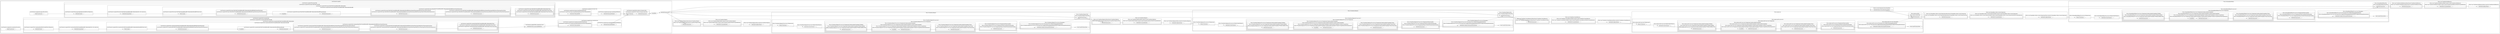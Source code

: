 digraph {
    rankdir=LR
    subgraph cluster_0 {
        label = ""
        subgraph cluster_1 {
            label = "Load Datastore snapshot"
            subgraph cluster_2 {
                label = "Load Datastore snapshot/Get export file patterns"
                3 [label="Read(CreateSource)"]
            }
            subgraph cluster_4 {
                label = "Load Datastore snapshot/Find export files"
                subgraph cluster_5 {
                    label = "Load Datastore snapshot/Find export files/FileIO.MatchAll"
                    subgraph cluster_6 {
                        label = "Load Datastore snapshot/Find export files/FileIO.MatchAll/Match filepatterns"
                        7 [label="ParMultiDo(Match)"]
                        3 -> 7 [style=solid label=""]
                    }
                    subgraph cluster_8 {
                        label = "Load Datastore snapshot/Find export files/FileIO.MatchAll/Reshuffle.ViaRandomKey"
                        subgraph cluster_9 {
                            label = "Load Datastore snapshot/Find export files/FileIO.MatchAll/Reshuffle.ViaRandomKey/Pair with random key"
                            10 [label="ParMultiDo(AssignShard)"]
                            7 -> 10 [style=solid label=""]
                        }
                        subgraph cluster_11 {
                            label = "Load Datastore snapshot/Find export files/FileIO.MatchAll/Reshuffle.ViaRandomKey/Reshuffle"
                            subgraph cluster_12 {
                                label = "Load Datastore snapshot/Find export files/FileIO.MatchAll/Reshuffle.ViaRandomKey/Reshuffle/Window.Into()"
                                13 [label="Window.Assign"]
                                10 -> 13 [style=solid label=""]
                            }
                            subgraph cluster_14 {
                                label = "Load Datastore snapshot/Find export files/FileIO.MatchAll/Reshuffle.ViaRandomKey/Reshuffle/ReifyOriginalTimestamps"
                                subgraph cluster_15 {
                                    label = "Load Datastore snapshot/Find export files/FileIO.MatchAll/Reshuffle.ViaRandomKey/Reshuffle/ReifyOriginalTimestamps/ParDo(Anonymous)"
                                    16 [label="ParMultiDo(Anonymous)"]
                                    13 -> 16 [style=solid label=""]
                                }
                            }
                            17 [label="GroupByKey"]
                            16 -> 17 [style=solid label=""]
                            subgraph cluster_18 {
                                label = "Load Datastore snapshot/Find export files/FileIO.MatchAll/Reshuffle.ViaRandomKey/Reshuffle/ExpandIterable"
                                19 [label="ParMultiDo(Anonymous)"]
                                17 -> 19 [style=solid label=""]
                            }
                            subgraph cluster_20 {
                                label = "Load Datastore snapshot/Find export files/FileIO.MatchAll/Reshuffle.ViaRandomKey/Reshuffle/RestoreOriginalTimestamps"
                                subgraph cluster_21 {
                                    label = "Load Datastore snapshot/Find export files/FileIO.MatchAll/Reshuffle.ViaRandomKey/Reshuffle/RestoreOriginalTimestamps/ReifyTimestamps.RemoveWildcard"
                                    subgraph cluster_22 {
                                        label = "Load Datastore snapshot/Find export files/FileIO.MatchAll/Reshuffle.ViaRandomKey/Reshuffle/RestoreOriginalTimestamps/ReifyTimestamps.RemoveWildcard/ParDo(Anonymous)"
                                        23 [label="ParMultiDo(Anonymous)"]
                                        19 -> 23 [style=solid label=""]
                                    }
                                }
                                subgraph cluster_24 {
                                    label = "Load Datastore snapshot/Find export files/FileIO.MatchAll/Reshuffle.ViaRandomKey/Reshuffle/RestoreOriginalTimestamps/Reify.ExtractTimestampsFromValues"
                                    subgraph cluster_25 {
                                        label = "Load Datastore snapshot/Find export files/FileIO.MatchAll/Reshuffle.ViaRandomKey/Reshuffle/RestoreOriginalTimestamps/Reify.ExtractTimestampsFromValues/ParDo(Anonymous)"
                                        26 [label="ParMultiDo(Anonymous)"]
                                        23 -> 26 [style=solid label=""]
                                    }
                                }
                            }
                        }
                        subgraph cluster_27 {
                            label = "Load Datastore snapshot/Find export files/FileIO.MatchAll/Reshuffle.ViaRandomKey/Values"
                            subgraph cluster_28 {
                                label = "Load Datastore snapshot/Find export files/FileIO.MatchAll/Reshuffle.ViaRandomKey/Values/Values"
                                subgraph cluster_29 {
                                    label = "Load Datastore snapshot/Find export files/FileIO.MatchAll/Reshuffle.ViaRandomKey/Values/Values/Map"
                                    30 [label="ParMultiDo(Anonymous)"]
                                    26 -> 30 [style=solid label=""]
                                }
                            }
                        }
                    }
                }
            }
            subgraph cluster_31 {
                label = "Load Datastore snapshot/Load export data"
                subgraph cluster_32 {
                    label = "Load Datastore snapshot/Load export data/FileIO.ReadMatches"
                    subgraph cluster_33 {
                        label = "Load Datastore snapshot/Load export data/FileIO.ReadMatches/ParDo(ToReadableFile)"
                        34 [label="ParMultiDo(ToReadableFile)"]
                        30 -> 34 [style=solid label=""]
                    }
                }
                subgraph cluster_35 {
                    label = "Load Datastore snapshot/Load export data/BackupFileReader"
                    36 [label="ParMultiDo(BackupFileReader)"]
                    34 -> 36 [style=solid label=""]
                }
            }
            subgraph cluster_37 {
                label = "Load Datastore snapshot/Get commitlog file patterns"
                38 [label="Read(CreateSource)"]
            }
            subgraph cluster_39 {
                label = "Load Datastore snapshot/Find commitlog files"
                subgraph cluster_40 {
                    label = "Load Datastore snapshot/Find commitlog files/FileIO.MatchAll"
                    subgraph cluster_41 {
                        label = "Load Datastore snapshot/Find commitlog files/FileIO.MatchAll/Match filepatterns"
                        42 [label="ParMultiDo(Match)"]
                        38 -> 42 [style=solid label=""]
                    }
                    subgraph cluster_43 {
                        label = "Load Datastore snapshot/Find commitlog files/FileIO.MatchAll/Reshuffle.ViaRandomKey"
                        subgraph cluster_44 {
                            label = "Load Datastore snapshot/Find commitlog files/FileIO.MatchAll/Reshuffle.ViaRandomKey/Pair with random key"
                            45 [label="ParMultiDo(AssignShard)"]
                            42 -> 45 [style=solid label=""]
                        }
                        subgraph cluster_46 {
                            label = "Load Datastore snapshot/Find commitlog files/FileIO.MatchAll/Reshuffle.ViaRandomKey/Reshuffle"
                            subgraph cluster_47 {
                                label = "Load Datastore snapshot/Find commitlog files/FileIO.MatchAll/Reshuffle.ViaRandomKey/Reshuffle/Window.Into()"
                                48 [label="Window.Assign"]
                                45 -> 48 [style=solid label=""]
                            }
                            subgraph cluster_49 {
                                label = "Load Datastore snapshot/Find commitlog files/FileIO.MatchAll/Reshuffle.ViaRandomKey/Reshuffle/ReifyOriginalTimestamps"
                                subgraph cluster_50 {
                                    label = "Load Datastore snapshot/Find commitlog files/FileIO.MatchAll/Reshuffle.ViaRandomKey/Reshuffle/ReifyOriginalTimestamps/ParDo(Anonymous)"
                                    51 [label="ParMultiDo(Anonymous)"]
                                    48 -> 51 [style=solid label=""]
                                }
                            }
                            52 [label="GroupByKey"]
                            51 -> 52 [style=solid label=""]
                            subgraph cluster_53 {
                                label = "Load Datastore snapshot/Find commitlog files/FileIO.MatchAll/Reshuffle.ViaRandomKey/Reshuffle/ExpandIterable"
                                54 [label="ParMultiDo(Anonymous)"]
                                52 -> 54 [style=solid label=""]
                            }
                            subgraph cluster_55 {
                                label = "Load Datastore snapshot/Find commitlog files/FileIO.MatchAll/Reshuffle.ViaRandomKey/Reshuffle/RestoreOriginalTimestamps"
                                subgraph cluster_56 {
                                    label = "Load Datastore snapshot/Find commitlog files/FileIO.MatchAll/Reshuffle.ViaRandomKey/Reshuffle/RestoreOriginalTimestamps/ReifyTimestamps.RemoveWildcard"
                                    subgraph cluster_57 {
                                        label = "Load Datastore snapshot/Find commitlog files/FileIO.MatchAll/Reshuffle.ViaRandomKey/Reshuffle/RestoreOriginalTimestamps/ReifyTimestamps.RemoveWildcard/ParDo(Anonymous)"
                                        58 [label="ParMultiDo(Anonymous)"]
                                        54 -> 58 [style=solid label=""]
                                    }
                                }
                                subgraph cluster_59 {
                                    label = "Load Datastore snapshot/Find commitlog files/FileIO.MatchAll/Reshuffle.ViaRandomKey/Reshuffle/RestoreOriginalTimestamps/Reify.ExtractTimestampsFromValues"
                                    subgraph cluster_60 {
                                        label = "Load Datastore snapshot/Find commitlog files/FileIO.MatchAll/Reshuffle.ViaRandomKey/Reshuffle/RestoreOriginalTimestamps/Reify.ExtractTimestampsFromValues/ParDo(Anonymous)"
                                        61 [label="ParMultiDo(Anonymous)"]
                                        58 -> 61 [style=solid label=""]
                                    }
                                }
                            }
                        }
                        subgraph cluster_62 {
                            label = "Load Datastore snapshot/Find commitlog files/FileIO.MatchAll/Reshuffle.ViaRandomKey/Values"
                            subgraph cluster_63 {
                                label = "Load Datastore snapshot/Find commitlog files/FileIO.MatchAll/Reshuffle.ViaRandomKey/Values/Values"
                                subgraph cluster_64 {
                                    label = "Load Datastore snapshot/Find commitlog files/FileIO.MatchAll/Reshuffle.ViaRandomKey/Values/Values/Map"
                                    65 [label="ParMultiDo(Anonymous)"]
                                    61 -> 65 [style=solid label=""]
                                }
                            }
                        }
                    }
                }
            }
            subgraph cluster_66 {
                label = "Load Datastore snapshot/Filter commitLog by time"
                67 [label="ParMultiDo(FilterCommitLogFileByTime)"]
                65 -> 67 [style=solid label=""]
            }
            subgraph cluster_68 {
                label = "Load Datastore snapshot/Load commitlog data"
                subgraph cluster_69 {
                    label = "Load Datastore snapshot/Load commitlog data/FileIO.ReadMatches"
                    subgraph cluster_70 {
                        label = "Load Datastore snapshot/Load commitlog data/FileIO.ReadMatches/ParDo(ToReadableFile)"
                        71 [label="ParMultiDo(ToReadableFile)"]
                        67 -> 71 [style=solid label=""]
                    }
                }
                subgraph cluster_72 {
                    label = "Load Datastore snapshot/Load commitlog data/BackupFileReader"
                    73 [label="ParMultiDo(BackupFileReader)"]
                    71 -> 73 [style=solid label=""]
                }
            }
            74 [label="Flatten.PCollections"]
            36 -> 74 [style=solid label=""]
            73 -> 74 [style=solid label=""]
            subgraph cluster_75 {
                label = "Load Datastore snapshot/Key entities by Datastore Keys"
                subgraph cluster_76 {
                    label = "Load Datastore snapshot/Key entities by Datastore Keys/Map"
                    77 [label="ParMultiDo(Anonymous)"]
                    74 -> 77 [style=solid label=""]
                }
            }
            78 [label="GroupByKey"]
            77 -> 78 [style=solid label=""]
            79 [label="ParMultiDo(Anonymous)"]
            78 -> 79 [style=solid label=""]
        }
        subgraph cluster_80 {
            label = "Write to sql: Transforms:Registry"
            subgraph cluster_81 {
                label = "Write to sql: Transforms:Registry/Shard data for Transforms:Registry"
                subgraph cluster_82 {
                    label = "Write to sql: Transforms:Registry/Shard data for Transforms:Registry/Map"
                    83 [label="ParMultiDo(Anonymous)"]
                    79 -> 83 [style=solid label=""]
                }
            }
            subgraph cluster_84 {
                label = "Write to sql: Transforms:Registry/Batch output by shard Transforms:Registry"
                subgraph cluster_85 {
                    label = "Write to sql: Transforms:Registry/Batch output by shard Transforms:Registry/ParDo(GroupIntoBatches)"
                    86 [label="ParMultiDo(GroupIntoBatches)"]
                    83 -> 86 [style=solid label=""]
                }
            }
            subgraph cluster_87 {
                label = "Write to sql: Transforms:Registry/Write in batch for Transforms:Registry"
                88 [label="ParMultiDo(SqlBatchWriter)"]
                86 -> 88 [style=solid label=""]
            }
        }
        subgraph cluster_89 {
            label = "Wait on Transforms:Registry"
            subgraph cluster_90 {
                label = "Wait on Transforms:Registry/To wait view 0"
                subgraph cluster_91 {
                    label = "Wait on Transforms:Registry/To wait view 0/Window.Into()"
                    92 [label="Flatten.PCollections"]
                    88 -> 92 [style=solid label=""]
                }
                subgraph cluster_93 {
                    label = "Wait on Transforms:Registry/To wait view 0/ParDo(CollectWindows)"
                    94 [label="ParMultiDo(CollectWindows)"]
                    92 -> 94 [style=solid label=""]
                }
                subgraph cluster_95 {
                    label = "Wait on Transforms:Registry/To wait view 0/Sample.Any"
                    subgraph cluster_96 {
                        label = "Wait on Transforms:Registry/To wait view 0/Sample.Any/Combine.globally(SampleAny)"
                        subgraph cluster_97 {
                            label = "Wait on Transforms:Registry/To wait view 0/Sample.Any/Combine.globally(SampleAny)/WithKeys"
                            subgraph cluster_98 {
                                label = "Wait on Transforms:Registry/To wait view 0/Sample.Any/Combine.globally(SampleAny)/WithKeys/AddKeys"
                                subgraph cluster_99 {
                                    label = "Wait on Transforms:Registry/To wait view 0/Sample.Any/Combine.globally(SampleAny)/WithKeys/AddKeys/Map"
                                    100 [label="ParMultiDo(Anonymous)"]
                                    94 -> 100 [style=solid label=""]
                                }
                            }
                        }
                        subgraph cluster_101 {
                            label = "Wait on Transforms:Registry/To wait view 0/Sample.Any/Combine.globally(SampleAny)/Combine.perKey(SampleAny)"
                            102 [label="GroupByKey"]
                            100 -> 102 [style=solid label=""]
                            subgraph cluster_103 {
                                label = "Wait on Transforms:Registry/To wait view 0/Sample.Any/Combine.globally(SampleAny)/Combine.perKey(SampleAny)/Combine.GroupedValues"
                                subgraph cluster_104 {
                                    label = "Wait on Transforms:Registry/To wait view 0/Sample.Any/Combine.globally(SampleAny)/Combine.perKey(SampleAny)/Combine.GroupedValues/ParDo(Anonymous)"
                                    105 [label="ParMultiDo(Anonymous)"]
                                    102 -> 105 [style=solid label=""]
                                }
                            }
                        }
                        subgraph cluster_106 {
                            label = "Wait on Transforms:Registry/To wait view 0/Sample.Any/Combine.globally(SampleAny)/Values"
                            subgraph cluster_107 {
                                label = "Wait on Transforms:Registry/To wait view 0/Sample.Any/Combine.globally(SampleAny)/Values/Values"
                                subgraph cluster_108 {
                                    label = "Wait on Transforms:Registry/To wait view 0/Sample.Any/Combine.globally(SampleAny)/Values/Values/Map"
                                    109 [label="ParMultiDo(Anonymous)"]
                                    105 -> 109 [style=solid label=""]
                                }
                            }
                        }
                    }
                    subgraph cluster_110 {
                        label = "Wait on Transforms:Registry/To wait view 0/Sample.Any/Flatten.Iterables"
                        subgraph cluster_111 {
                            label = "Wait on Transforms:Registry/To wait view 0/Sample.Any/Flatten.Iterables/FlattenIterables"
                            subgraph cluster_112 {
                                label = "Wait on Transforms:Registry/To wait view 0/Sample.Any/Flatten.Iterables/FlattenIterables/FlatMap"
                                113 [label="ParMultiDo(Anonymous)"]
                                109 -> 113 [style=solid label=""]
                            }
                        }
                    }
                }
                subgraph cluster_114 {
                    label = "Wait on Transforms:Registry/To wait view 0/View.AsList"
                    subgraph cluster_115 {
                        label = "Wait on Transforms:Registry/To wait view 0/View.AsList/View.VoidKeyToMultimapMaterialization"
                        subgraph cluster_116 {
                            label = "Wait on Transforms:Registry/To wait view 0/View.AsList/View.VoidKeyToMultimapMaterialization/ParDo(VoidKeyToMultimapMaterialization)"
                            117 [label="ParMultiDo(VoidKeyToMultimapMaterialization)"]
                            113 -> 117 [style=solid label=""]
                        }
                    }
                    118 [label="View.CreatePCollectionView"]
                    117 -> 118 [style=solid label=""]
                }
            }
            subgraph cluster_119 {
                label = "Wait on Transforms:Registry/Wait"
                subgraph cluster_120 {
                    label = "Wait on Transforms:Registry/Wait/Map"
                    121 [label="ParMultiDo(Anonymous)"]
                    79 -> 121 [style=solid label=""]
                    117 -> 121 [style=dashed label=""]
                }
            }
        }
        subgraph cluster_122 {
            label = "Write to sql: Transforms:Registrar"
            subgraph cluster_123 {
                label = "Write to sql: Transforms:Registrar/Shard data for Transforms:Registrar"
                subgraph cluster_124 {
                    label = "Write to sql: Transforms:Registrar/Shard data for Transforms:Registrar/Map"
                    125 [label="ParMultiDo(Anonymous)"]
                    121 -> 125 [style=solid label=""]
                }
            }
            subgraph cluster_126 {
                label = "Write to sql: Transforms:Registrar/Batch output by shard Transforms:Registrar"
                subgraph cluster_127 {
                    label = "Write to sql: Transforms:Registrar/Batch output by shard Transforms:Registrar/ParDo(GroupIntoBatches)"
                    128 [label="ParMultiDo(GroupIntoBatches)"]
                    125 -> 128 [style=solid label=""]
                }
            }
            subgraph cluster_129 {
                label = "Write to sql: Transforms:Registrar/Write in batch for Transforms:Registrar"
                130 [label="ParMultiDo(SqlBatchWriter)"]
                128 -> 130 [style=solid label=""]
            }
        }
        subgraph cluster_131 {
            label = "Wait on Transforms:Registrar"
            subgraph cluster_132 {
                label = "Wait on Transforms:Registrar/To wait view 0"
                subgraph cluster_133 {
                    label = "Wait on Transforms:Registrar/To wait view 0/Window.Into()"
                    134 [label="Flatten.PCollections"]
                    130 -> 134 [style=solid label=""]
                }
                subgraph cluster_135 {
                    label = "Wait on Transforms:Registrar/To wait view 0/ParDo(CollectWindows)"
                    136 [label="ParMultiDo(CollectWindows)"]
                    134 -> 136 [style=solid label=""]
                }
                subgraph cluster_137 {
                    label = "Wait on Transforms:Registrar/To wait view 0/Sample.Any"
                    subgraph cluster_138 {
                        label = "Wait on Transforms:Registrar/To wait view 0/Sample.Any/Combine.globally(SampleAny)"
                        subgraph cluster_139 {
                            label = "Wait on Transforms:Registrar/To wait view 0/Sample.Any/Combine.globally(SampleAny)/WithKeys"
                            subgraph cluster_140 {
                                label = "Wait on Transforms:Registrar/To wait view 0/Sample.Any/Combine.globally(SampleAny)/WithKeys/AddKeys"
                                subgraph cluster_141 {
                                    label = "Wait on Transforms:Registrar/To wait view 0/Sample.Any/Combine.globally(SampleAny)/WithKeys/AddKeys/Map"
                                    142 [label="ParMultiDo(Anonymous)"]
                                    136 -> 142 [style=solid label=""]
                                }
                            }
                        }
                        subgraph cluster_143 {
                            label = "Wait on Transforms:Registrar/To wait view 0/Sample.Any/Combine.globally(SampleAny)/Combine.perKey(SampleAny)"
                            144 [label="GroupByKey"]
                            142 -> 144 [style=solid label=""]
                            subgraph cluster_145 {
                                label = "Wait on Transforms:Registrar/To wait view 0/Sample.Any/Combine.globally(SampleAny)/Combine.perKey(SampleAny)/Combine.GroupedValues"
                                subgraph cluster_146 {
                                    label = "Wait on Transforms:Registrar/To wait view 0/Sample.Any/Combine.globally(SampleAny)/Combine.perKey(SampleAny)/Combine.GroupedValues/ParDo(Anonymous)"
                                    147 [label="ParMultiDo(Anonymous)"]
                                    144 -> 147 [style=solid label=""]
                                }
                            }
                        }
                        subgraph cluster_148 {
                            label = "Wait on Transforms:Registrar/To wait view 0/Sample.Any/Combine.globally(SampleAny)/Values"
                            subgraph cluster_149 {
                                label = "Wait on Transforms:Registrar/To wait view 0/Sample.Any/Combine.globally(SampleAny)/Values/Values"
                                subgraph cluster_150 {
                                    label = "Wait on Transforms:Registrar/To wait view 0/Sample.Any/Combine.globally(SampleAny)/Values/Values/Map"
                                    151 [label="ParMultiDo(Anonymous)"]
                                    147 -> 151 [style=solid label=""]
                                }
                            }
                        }
                    }
                    subgraph cluster_152 {
                        label = "Wait on Transforms:Registrar/To wait view 0/Sample.Any/Flatten.Iterables"
                        subgraph cluster_153 {
                            label = "Wait on Transforms:Registrar/To wait view 0/Sample.Any/Flatten.Iterables/FlattenIterables"
                            subgraph cluster_154 {
                                label = "Wait on Transforms:Registrar/To wait view 0/Sample.Any/Flatten.Iterables/FlattenIterables/FlatMap"
                                155 [label="ParMultiDo(Anonymous)"]
                                151 -> 155 [style=solid label=""]
                            }
                        }
                    }
                }
                subgraph cluster_156 {
                    label = "Wait on Transforms:Registrar/To wait view 0/View.AsList"
                    subgraph cluster_157 {
                        label = "Wait on Transforms:Registrar/To wait view 0/View.AsList/View.VoidKeyToMultimapMaterialization"
                        subgraph cluster_158 {
                            label = "Wait on Transforms:Registrar/To wait view 0/View.AsList/View.VoidKeyToMultimapMaterialization/ParDo(VoidKeyToMultimapMaterialization)"
                            159 [label="ParMultiDo(VoidKeyToMultimapMaterialization)"]
                            155 -> 159 [style=solid label=""]
                        }
                    }
                    160 [label="View.CreatePCollectionView"]
                    159 -> 160 [style=solid label=""]
                }
            }
            subgraph cluster_161 {
                label = "Wait on Transforms:Registrar/Wait"
                subgraph cluster_162 {
                    label = "Wait on Transforms:Registrar/Wait/Map"
                    163 [label="ParMultiDo(Anonymous)"]
                    79 -> 163 [style=solid label=""]
                    159 -> 163 [style=dashed label=""]
                }
            }
        }
        subgraph cluster_164 {
            label = "Write to sql: Transforms:ContactResource"
            subgraph cluster_165 {
                label = "Write to sql: Transforms:ContactResource/Shard data for Transforms:ContactResource"
                subgraph cluster_166 {
                    label = "Write to sql: Transforms:ContactResource/Shard data for Transforms:ContactResource/Map"
                    167 [label="ParMultiDo(Anonymous)"]
                    163 -> 167 [style=solid label=""]
                }
            }
            subgraph cluster_168 {
                label = "Write to sql: Transforms:ContactResource/Batch output by shard Transforms:ContactResource"
                subgraph cluster_169 {
                    label = "Write to sql: Transforms:ContactResource/Batch output by shard Transforms:ContactResource/ParDo(GroupIntoBatches)"
                    170 [label="ParMultiDo(GroupIntoBatches)"]
                    167 -> 170 [style=solid label=""]
                }
            }
            subgraph cluster_171 {
                label = "Write to sql: Transforms:ContactResource/Write in batch for Transforms:ContactResource"
                172 [label="ParMultiDo(SqlBatchWriter)"]
                170 -> 172 [style=solid label=""]
            }
        }
        subgraph cluster_173 {
            label = "Remove circular foreign keys from DomainBase"
            174 [label="ParMultiDo(RemoveDomainBaseForeignKeys)"]
            79 -> 174 [style=solid label=""]
        }
        subgraph cluster_175 {
            label = "Wait on phase one"
            subgraph cluster_176 {
                label = "Wait on phase one/To wait view 0"
                subgraph cluster_177 {
                    label = "Wait on phase one/To wait view 0/Window.Into()"
                    178 [label="Flatten.PCollections"]
                    172 -> 178 [style=solid label=""]
                }
                subgraph cluster_179 {
                    label = "Wait on phase one/To wait view 0/ParDo(CollectWindows)"
                    180 [label="ParMultiDo(CollectWindows)"]
                    178 -> 180 [style=solid label=""]
                }
                subgraph cluster_181 {
                    label = "Wait on phase one/To wait view 0/Sample.Any"
                    subgraph cluster_182 {
                        label = "Wait on phase one/To wait view 0/Sample.Any/Combine.globally(SampleAny)"
                        subgraph cluster_183 {
                            label = "Wait on phase one/To wait view 0/Sample.Any/Combine.globally(SampleAny)/WithKeys"
                            subgraph cluster_184 {
                                label = "Wait on phase one/To wait view 0/Sample.Any/Combine.globally(SampleAny)/WithKeys/AddKeys"
                                subgraph cluster_185 {
                                    label = "Wait on phase one/To wait view 0/Sample.Any/Combine.globally(SampleAny)/WithKeys/AddKeys/Map"
                                    186 [label="ParMultiDo(Anonymous)"]
                                    180 -> 186 [style=solid label=""]
                                }
                            }
                        }
                        subgraph cluster_187 {
                            label = "Wait on phase one/To wait view 0/Sample.Any/Combine.globally(SampleAny)/Combine.perKey(SampleAny)"
                            188 [label="GroupByKey"]
                            186 -> 188 [style=solid label=""]
                            subgraph cluster_189 {
                                label = "Wait on phase one/To wait view 0/Sample.Any/Combine.globally(SampleAny)/Combine.perKey(SampleAny)/Combine.GroupedValues"
                                subgraph cluster_190 {
                                    label = "Wait on phase one/To wait view 0/Sample.Any/Combine.globally(SampleAny)/Combine.perKey(SampleAny)/Combine.GroupedValues/ParDo(Anonymous)"
                                    191 [label="ParMultiDo(Anonymous)"]
                                    188 -> 191 [style=solid label=""]
                                }
                            }
                        }
                        subgraph cluster_192 {
                            label = "Wait on phase one/To wait view 0/Sample.Any/Combine.globally(SampleAny)/Values"
                            subgraph cluster_193 {
                                label = "Wait on phase one/To wait view 0/Sample.Any/Combine.globally(SampleAny)/Values/Values"
                                subgraph cluster_194 {
                                    label = "Wait on phase one/To wait view 0/Sample.Any/Combine.globally(SampleAny)/Values/Values/Map"
                                    195 [label="ParMultiDo(Anonymous)"]
                                    191 -> 195 [style=solid label=""]
                                }
                            }
                        }
                    }
                    subgraph cluster_196 {
                        label = "Wait on phase one/To wait view 0/Sample.Any/Flatten.Iterables"
                        subgraph cluster_197 {
                            label = "Wait on phase one/To wait view 0/Sample.Any/Flatten.Iterables/FlattenIterables"
                            subgraph cluster_198 {
                                label = "Wait on phase one/To wait view 0/Sample.Any/Flatten.Iterables/FlattenIterables/FlatMap"
                                199 [label="ParMultiDo(Anonymous)"]
                                195 -> 199 [style=solid label=""]
                            }
                        }
                    }
                }
                subgraph cluster_200 {
                    label = "Wait on phase one/To wait view 0/View.AsList"
                    subgraph cluster_201 {
                        label = "Wait on phase one/To wait view 0/View.AsList/View.VoidKeyToMultimapMaterialization"
                        subgraph cluster_202 {
                            label = "Wait on phase one/To wait view 0/View.AsList/View.VoidKeyToMultimapMaterialization/ParDo(VoidKeyToMultimapMaterialization)"
                            203 [label="ParMultiDo(VoidKeyToMultimapMaterialization)"]
                            199 -> 203 [style=solid label=""]
                        }
                    }
                    204 [label="View.CreatePCollectionView"]
                    203 -> 204 [style=solid label=""]
                }
            }
            subgraph cluster_205 {
                label = "Wait on phase one/Wait"
                subgraph cluster_206 {
                    label = "Wait on phase one/Wait/Map"
                    207 [label="ParMultiDo(Anonymous)"]
                    174 -> 207 [style=solid label=""]
                    203 -> 207 [style=dashed label=""]
                }
            }
        }
        subgraph cluster_208 {
            label = "Write to sql: DomainBase without circular foreign keys"
            subgraph cluster_209 {
                label = "Write to sql: DomainBase without circular foreign keys/Shard data for DomainBase without circular foreign keys"
                subgraph cluster_210 {
                    label = "Write to sql: DomainBase without circular foreign keys/Shard data for DomainBase without circular foreign keys/Map"
                    211 [label="ParMultiDo(Anonymous)"]
                    207 -> 211 [style=solid label=""]
                }
            }
            subgraph cluster_212 {
                label = "Write to sql: DomainBase without circular foreign keys/Batch output by shard DomainBase without circular foreign keys"
                subgraph cluster_213 {
                    label = "Write to sql: DomainBase without circular foreign keys/Batch output by shard DomainBase without circular foreign keys/ParDo(GroupIntoBatches)"
                    214 [label="ParMultiDo(GroupIntoBatches)"]
                    211 -> 214 [style=solid label=""]
                }
            }
            subgraph cluster_215 {
                label = "Write to sql: DomainBase without circular foreign keys/Write in batch for DomainBase without circular foreign keys"
                216 [label="ParMultiDo(SqlBatchWriter)"]
                214 -> 216 [style=solid label=""]
            }
        }
        subgraph cluster_217 {
            label = "Wait on DomainBaseNoFkeys"
            subgraph cluster_218 {
                label = "Wait on DomainBaseNoFkeys/To wait view 0"
                subgraph cluster_219 {
                    label = "Wait on DomainBaseNoFkeys/To wait view 0/Window.Into()"
                    220 [label="Flatten.PCollections"]
                    216 -> 220 [style=solid label=""]
                }
                subgraph cluster_221 {
                    label = "Wait on DomainBaseNoFkeys/To wait view 0/ParDo(CollectWindows)"
                    222 [label="ParMultiDo(CollectWindows)"]
                    220 -> 222 [style=solid label=""]
                }
                subgraph cluster_223 {
                    label = "Wait on DomainBaseNoFkeys/To wait view 0/Sample.Any"
                    subgraph cluster_224 {
                        label = "Wait on DomainBaseNoFkeys/To wait view 0/Sample.Any/Combine.globally(SampleAny)"
                        subgraph cluster_225 {
                            label = "Wait on DomainBaseNoFkeys/To wait view 0/Sample.Any/Combine.globally(SampleAny)/WithKeys"
                            subgraph cluster_226 {
                                label = "Wait on DomainBaseNoFkeys/To wait view 0/Sample.Any/Combine.globally(SampleAny)/WithKeys/AddKeys"
                                subgraph cluster_227 {
                                    label = "Wait on DomainBaseNoFkeys/To wait view 0/Sample.Any/Combine.globally(SampleAny)/WithKeys/AddKeys/Map"
                                    228 [label="ParMultiDo(Anonymous)"]
                                    222 -> 228 [style=solid label=""]
                                }
                            }
                        }
                        subgraph cluster_229 {
                            label = "Wait on DomainBaseNoFkeys/To wait view 0/Sample.Any/Combine.globally(SampleAny)/Combine.perKey(SampleAny)"
                            230 [label="GroupByKey"]
                            228 -> 230 [style=solid label=""]
                            subgraph cluster_231 {
                                label = "Wait on DomainBaseNoFkeys/To wait view 0/Sample.Any/Combine.globally(SampleAny)/Combine.perKey(SampleAny)/Combine.GroupedValues"
                                subgraph cluster_232 {
                                    label = "Wait on DomainBaseNoFkeys/To wait view 0/Sample.Any/Combine.globally(SampleAny)/Combine.perKey(SampleAny)/Combine.GroupedValues/ParDo(Anonymous)"
                                    233 [label="ParMultiDo(Anonymous)"]
                                    230 -> 233 [style=solid label=""]
                                }
                            }
                        }
                        subgraph cluster_234 {
                            label = "Wait on DomainBaseNoFkeys/To wait view 0/Sample.Any/Combine.globally(SampleAny)/Values"
                            subgraph cluster_235 {
                                label = "Wait on DomainBaseNoFkeys/To wait view 0/Sample.Any/Combine.globally(SampleAny)/Values/Values"
                                subgraph cluster_236 {
                                    label = "Wait on DomainBaseNoFkeys/To wait view 0/Sample.Any/Combine.globally(SampleAny)/Values/Values/Map"
                                    237 [label="ParMultiDo(Anonymous)"]
                                    233 -> 237 [style=solid label=""]
                                }
                            }
                        }
                    }
                    subgraph cluster_238 {
                        label = "Wait on DomainBaseNoFkeys/To wait view 0/Sample.Any/Flatten.Iterables"
                        subgraph cluster_239 {
                            label = "Wait on DomainBaseNoFkeys/To wait view 0/Sample.Any/Flatten.Iterables/FlattenIterables"
                            subgraph cluster_240 {
                                label = "Wait on DomainBaseNoFkeys/To wait view 0/Sample.Any/Flatten.Iterables/FlattenIterables/FlatMap"
                                241 [label="ParMultiDo(Anonymous)"]
                                237 -> 241 [style=solid label=""]
                            }
                        }
                    }
                }
                subgraph cluster_242 {
                    label = "Wait on DomainBaseNoFkeys/To wait view 0/View.AsList"
                    subgraph cluster_243 {
                        label = "Wait on DomainBaseNoFkeys/To wait view 0/View.AsList/View.VoidKeyToMultimapMaterialization"
                        subgraph cluster_244 {
                            label = "Wait on DomainBaseNoFkeys/To wait view 0/View.AsList/View.VoidKeyToMultimapMaterialization/ParDo(VoidKeyToMultimapMaterialization)"
                            245 [label="ParMultiDo(VoidKeyToMultimapMaterialization)"]
                            241 -> 245 [style=solid label=""]
                        }
                    }
                    246 [label="View.CreatePCollectionView"]
                    245 -> 246 [style=solid label=""]
                }
            }
            subgraph cluster_247 {
                label = "Wait on DomainBaseNoFkeys/Wait"
                subgraph cluster_248 {
                    label = "Wait on DomainBaseNoFkeys/Wait/Map"
                    249 [label="ParMultiDo(Anonymous)"]
                    79 -> 249 [style=solid label=""]
                    245 -> 249 [style=dashed label=""]
                }
            }
        }
        subgraph cluster_250 {
            label = "Write to sql: Transforms:HostResource"
            subgraph cluster_251 {
                label = "Write to sql: Transforms:HostResource/Shard data for Transforms:HostResource"
                subgraph cluster_252 {
                    label = "Write to sql: Transforms:HostResource/Shard data for Transforms:HostResource/Map"
                    253 [label="ParMultiDo(Anonymous)"]
                    249 -> 253 [style=solid label=""]
                }
            }
            subgraph cluster_254 {
                label = "Write to sql: Transforms:HostResource/Batch output by shard Transforms:HostResource"
                subgraph cluster_255 {
                    label = "Write to sql: Transforms:HostResource/Batch output by shard Transforms:HostResource/ParDo(GroupIntoBatches)"
                    256 [label="ParMultiDo(GroupIntoBatches)"]
                    253 -> 256 [style=solid label=""]
                }
            }
            subgraph cluster_257 {
                label = "Write to sql: Transforms:HostResource/Write in batch for Transforms:HostResource"
                258 [label="ParMultiDo(SqlBatchWriter)"]
                256 -> 258 [style=solid label=""]
            }
        }
    }
}
